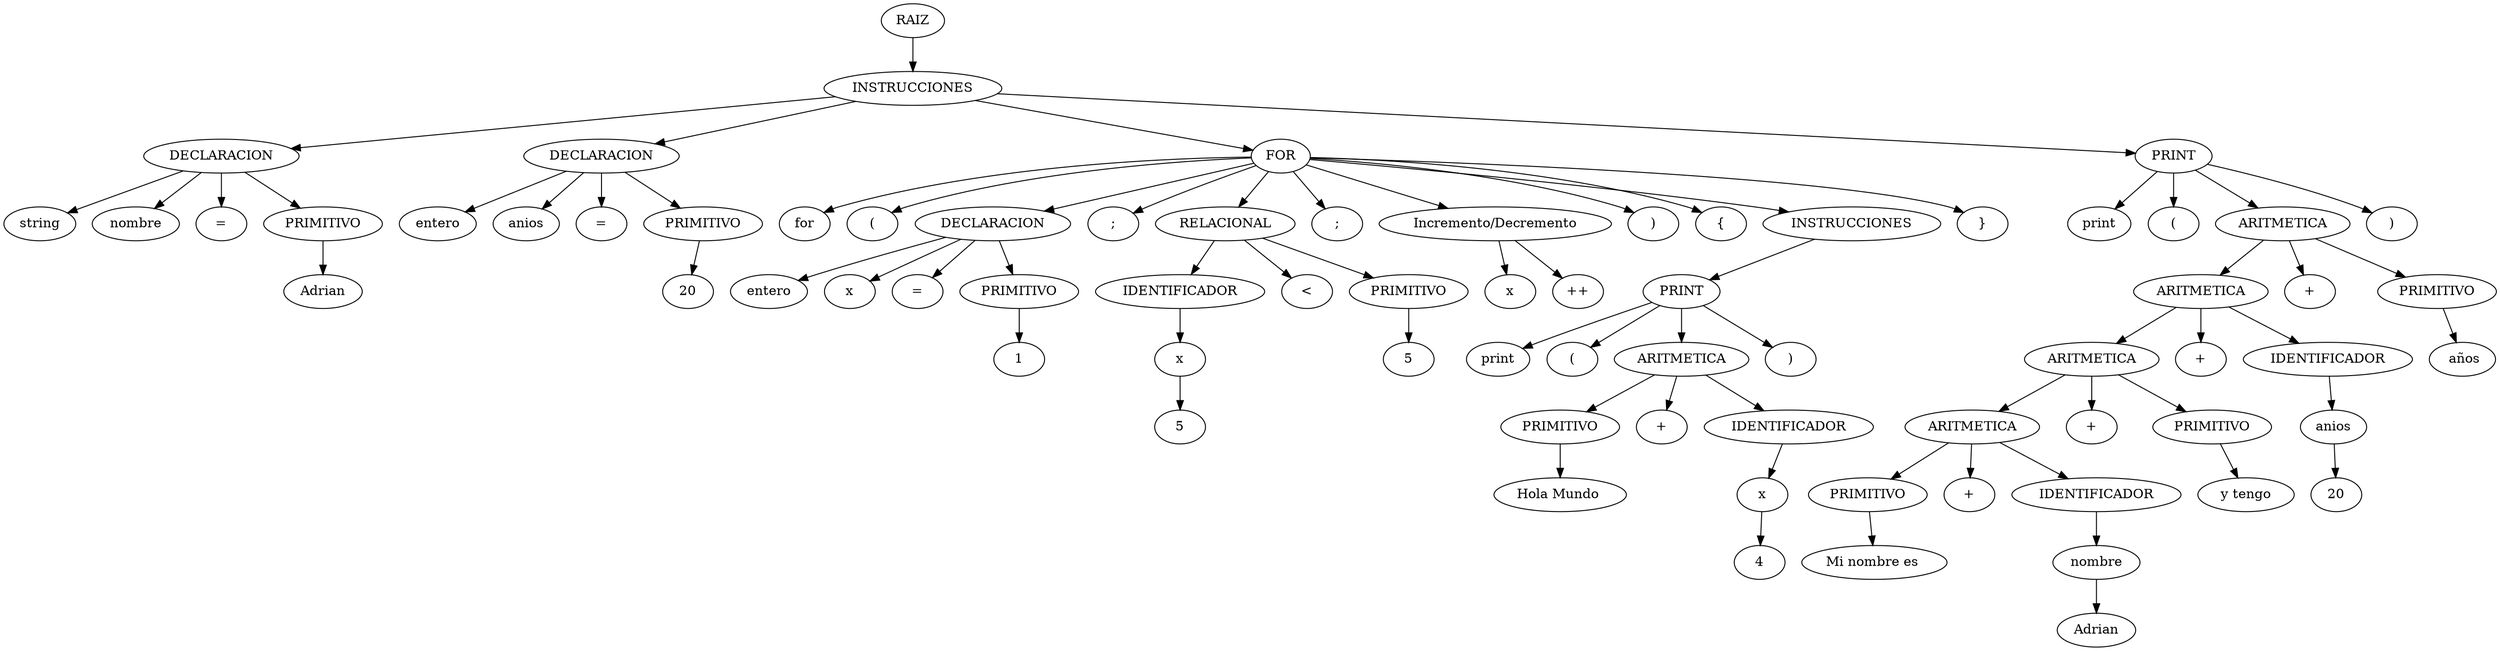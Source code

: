 digraph {
n0[label="RAIZ"];
n1[label="INSTRUCCIONES"];
n0->n1;
n2[label="DECLARACION"];
n1->n2;
n3[label="string"];
n2->n3;
n4[label="nombre"];
n2->n4;
n5[label="="];
n2->n5;
n6[label="PRIMITIVO"];
n2->n6;
n7[label="Adrian"];
n6->n7;
n8[label="DECLARACION"];
n1->n8;
n9[label="entero"];
n8->n9;
n10[label="anios"];
n8->n10;
n11[label="="];
n8->n11;
n12[label="PRIMITIVO"];
n8->n12;
n13[label="20"];
n12->n13;
n14[label="FOR"];
n1->n14;
n15[label="for"];
n14->n15;
n16[label="("];
n14->n16;
n17[label="DECLARACION"];
n14->n17;
n18[label="entero"];
n17->n18;
n19[label="x"];
n17->n19;
n20[label="="];
n17->n20;
n21[label="PRIMITIVO"];
n17->n21;
n22[label="1"];
n21->n22;
n23[label=";"];
n14->n23;
n24[label="RELACIONAL"];
n14->n24;
n25[label="IDENTIFICADOR"];
n24->n25;
n26[label="x"];
n25->n26;
n27[label="5"];
n26->n27;
n28[label="<"];
n24->n28;
n29[label="PRIMITIVO"];
n24->n29;
n30[label="5"];
n29->n30;
n31[label=";"];
n14->n31;
n32[label="Incremento/Decremento"];
n14->n32;
n33[label="x"];
n32->n33;
n34[label="++"];
n32->n34;
n35[label=")"];
n14->n35;
n36[label="{"];
n14->n36;
n37[label="INSTRUCCIONES"];
n14->n37;
n38[label="PRINT"];
n37->n38;
n39[label="print"];
n38->n39;
n40[label="("];
n38->n40;
n41[label="ARITMETICA"];
n38->n41;
n42[label="PRIMITIVO"];
n41->n42;
n43[label="Hola Mundo "];
n42->n43;
n44[label="+"];
n41->n44;
n45[label="IDENTIFICADOR"];
n41->n45;
n46[label="x"];
n45->n46;
n47[label="4"];
n46->n47;
n48[label=")"];
n38->n48;
n49[label="}"];
n14->n49;
n50[label="PRINT"];
n1->n50;
n51[label="print"];
n50->n51;
n52[label="("];
n50->n52;
n53[label="ARITMETICA"];
n50->n53;
n54[label="ARITMETICA"];
n53->n54;
n55[label="ARITMETICA"];
n54->n55;
n56[label="ARITMETICA"];
n55->n56;
n57[label="PRIMITIVO"];
n56->n57;
n58[label="Mi nombre es "];
n57->n58;
n59[label="+"];
n56->n59;
n60[label="IDENTIFICADOR"];
n56->n60;
n61[label="nombre"];
n60->n61;
n62[label="Adrian"];
n61->n62;
n63[label="+"];
n55->n63;
n64[label="PRIMITIVO"];
n55->n64;
n65[label=" y tengo "];
n64->n65;
n66[label="+"];
n54->n66;
n67[label="IDENTIFICADOR"];
n54->n67;
n68[label="anios"];
n67->n68;
n69[label="20"];
n68->n69;
n70[label="+"];
n53->n70;
n71[label="PRIMITIVO"];
n53->n71;
n72[label=" años"];
n71->n72;
n73[label=")"];
n50->n73;
}